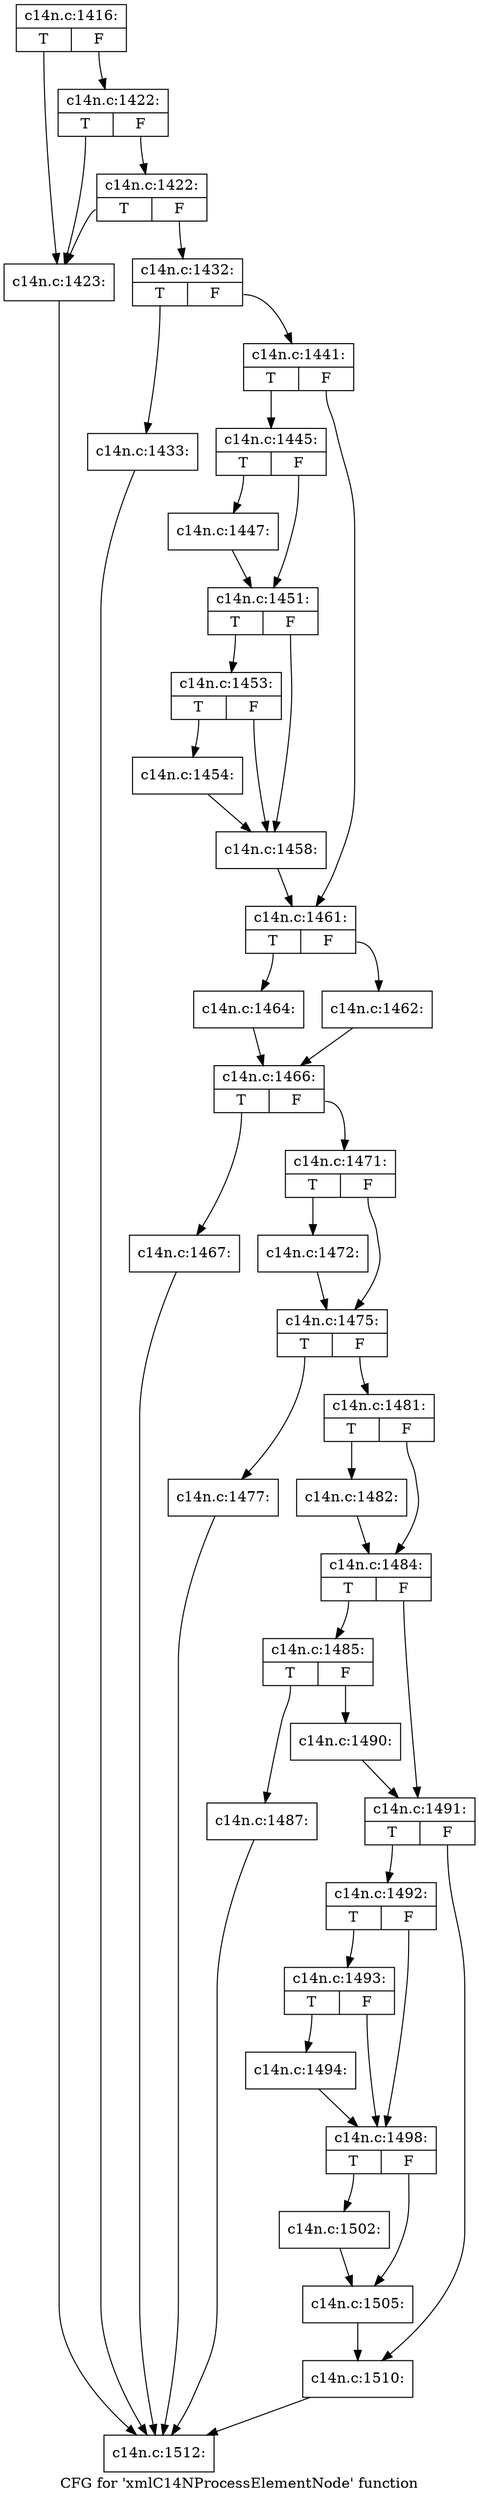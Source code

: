 digraph "CFG for 'xmlC14NProcessElementNode' function" {
	label="CFG for 'xmlC14NProcessElementNode' function";

	Node0x4ac1de0 [shape=record,label="{c14n.c:1416:|{<s0>T|<s1>F}}"];
	Node0x4ac1de0:s0 -> Node0x4ac39d0;
	Node0x4ac1de0:s1 -> Node0x4ac3af0;
	Node0x4ac3af0 [shape=record,label="{c14n.c:1422:|{<s0>T|<s1>F}}"];
	Node0x4ac3af0:s0 -> Node0x4ac39d0;
	Node0x4ac3af0:s1 -> Node0x4ac3a70;
	Node0x4ac3a70 [shape=record,label="{c14n.c:1422:|{<s0>T|<s1>F}}"];
	Node0x4ac3a70:s0 -> Node0x4ac39d0;
	Node0x4ac3a70:s1 -> Node0x4ac3a20;
	Node0x4ac39d0 [shape=record,label="{c14n.c:1423:}"];
	Node0x4ac39d0 -> Node0x4aaeec0;
	Node0x4ac3a20 [shape=record,label="{c14n.c:1432:|{<s0>T|<s1>F}}"];
	Node0x4ac3a20:s0 -> Node0x4ac48a0;
	Node0x4ac3a20:s1 -> Node0x4ac48f0;
	Node0x4ac48a0 [shape=record,label="{c14n.c:1433:}"];
	Node0x4ac48a0 -> Node0x4aaeec0;
	Node0x4ac48f0 [shape=record,label="{c14n.c:1441:|{<s0>T|<s1>F}}"];
	Node0x4ac48f0:s0 -> Node0x4ac61c0;
	Node0x4ac48f0:s1 -> Node0x4ac6210;
	Node0x4ac61c0 [shape=record,label="{c14n.c:1445:|{<s0>T|<s1>F}}"];
	Node0x4ac61c0:s0 -> Node0x4ac63d0;
	Node0x4ac61c0:s1 -> Node0x4ac6420;
	Node0x4ac63d0 [shape=record,label="{c14n.c:1447:}"];
	Node0x4ac63d0 -> Node0x4ac6420;
	Node0x4ac6420 [shape=record,label="{c14n.c:1451:|{<s0>T|<s1>F}}"];
	Node0x4ac6420:s0 -> Node0x4ac7290;
	Node0x4ac6420:s1 -> Node0x4ac7240;
	Node0x4ac7290 [shape=record,label="{c14n.c:1453:|{<s0>T|<s1>F}}"];
	Node0x4ac7290:s0 -> Node0x4ac71f0;
	Node0x4ac7290:s1 -> Node0x4ac7240;
	Node0x4ac71f0 [shape=record,label="{c14n.c:1454:}"];
	Node0x4ac71f0 -> Node0x4ac7240;
	Node0x4ac7240 [shape=record,label="{c14n.c:1458:}"];
	Node0x4ac7240 -> Node0x4ac6210;
	Node0x4ac6210 [shape=record,label="{c14n.c:1461:|{<s0>T|<s1>F}}"];
	Node0x4ac6210:s0 -> Node0x4ac8fc0;
	Node0x4ac6210:s1 -> Node0x4ac7b70;
	Node0x4ac7b70 [shape=record,label="{c14n.c:1462:}"];
	Node0x4ac7b70 -> Node0x4ac8f70;
	Node0x4ac8fc0 [shape=record,label="{c14n.c:1464:}"];
	Node0x4ac8fc0 -> Node0x4ac8f70;
	Node0x4ac8f70 [shape=record,label="{c14n.c:1466:|{<s0>T|<s1>F}}"];
	Node0x4ac8f70:s0 -> Node0x49fb960;
	Node0x4ac8f70:s1 -> Node0x4ac51c0;
	Node0x49fb960 [shape=record,label="{c14n.c:1467:}"];
	Node0x49fb960 -> Node0x4aaeec0;
	Node0x4ac51c0 [shape=record,label="{c14n.c:1471:|{<s0>T|<s1>F}}"];
	Node0x4ac51c0:s0 -> Node0x4aca660;
	Node0x4ac51c0:s1 -> Node0x4aca6b0;
	Node0x4aca660 [shape=record,label="{c14n.c:1472:}"];
	Node0x4aca660 -> Node0x4aca6b0;
	Node0x4aca6b0 [shape=record,label="{c14n.c:1475:|{<s0>T|<s1>F}}"];
	Node0x4aca6b0:s0 -> Node0x4acad10;
	Node0x4aca6b0:s1 -> Node0x4acb640;
	Node0x4acad10 [shape=record,label="{c14n.c:1477:}"];
	Node0x4acad10 -> Node0x4aaeec0;
	Node0x4acb640 [shape=record,label="{c14n.c:1481:|{<s0>T|<s1>F}}"];
	Node0x4acb640:s0 -> Node0x4ac97e0;
	Node0x4acb640:s1 -> Node0x4ac9830;
	Node0x4ac97e0 [shape=record,label="{c14n.c:1482:}"];
	Node0x4ac97e0 -> Node0x4ac9830;
	Node0x4ac9830 [shape=record,label="{c14n.c:1484:|{<s0>T|<s1>F}}"];
	Node0x4ac9830:s0 -> Node0x4aa87a0;
	Node0x4ac9830:s1 -> Node0x4acc460;
	Node0x4aa87a0 [shape=record,label="{c14n.c:1485:|{<s0>T|<s1>F}}"];
	Node0x4aa87a0:s0 -> Node0x4accbc0;
	Node0x4aa87a0:s1 -> Node0x4accc10;
	Node0x4accbc0 [shape=record,label="{c14n.c:1487:}"];
	Node0x4accbc0 -> Node0x4aaeec0;
	Node0x4accc10 [shape=record,label="{c14n.c:1490:}"];
	Node0x4accc10 -> Node0x4acc460;
	Node0x4acc460 [shape=record,label="{c14n.c:1491:|{<s0>T|<s1>F}}"];
	Node0x4acc460:s0 -> Node0x4acd730;
	Node0x4acc460:s1 -> Node0x4acd780;
	Node0x4acd730 [shape=record,label="{c14n.c:1492:|{<s0>T|<s1>F}}"];
	Node0x4acd730:s0 -> Node0x4a5a090;
	Node0x4acd730:s1 -> Node0x4a5a040;
	Node0x4a5a090 [shape=record,label="{c14n.c:1493:|{<s0>T|<s1>F}}"];
	Node0x4a5a090:s0 -> Node0x4a59ff0;
	Node0x4a5a090:s1 -> Node0x4a5a040;
	Node0x4a59ff0 [shape=record,label="{c14n.c:1494:}"];
	Node0x4a59ff0 -> Node0x4a5a040;
	Node0x4a5a040 [shape=record,label="{c14n.c:1498:|{<s0>T|<s1>F}}"];
	Node0x4a5a040:s0 -> Node0x4acfea0;
	Node0x4a5a040:s1 -> Node0x4acfef0;
	Node0x4acfea0 [shape=record,label="{c14n.c:1502:}"];
	Node0x4acfea0 -> Node0x4acfef0;
	Node0x4acfef0 [shape=record,label="{c14n.c:1505:}"];
	Node0x4acfef0 -> Node0x4acd780;
	Node0x4acd780 [shape=record,label="{c14n.c:1510:}"];
	Node0x4acd780 -> Node0x4aaeec0;
	Node0x4aaeec0 [shape=record,label="{c14n.c:1512:}"];
}
